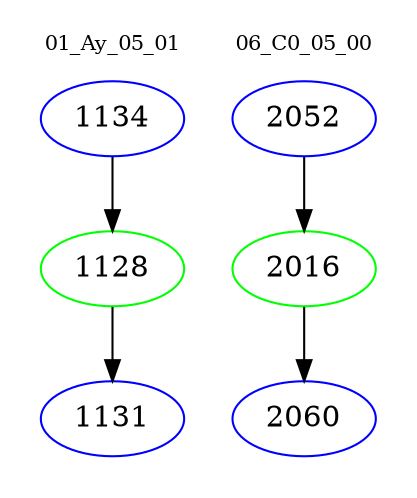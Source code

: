 digraph{
subgraph cluster_0 {
color = white
label = "01_Ay_05_01";
fontsize=10;
T0_1134 [label="1134", color="blue"]
T0_1134 -> T0_1128 [color="black"]
T0_1128 [label="1128", color="green"]
T0_1128 -> T0_1131 [color="black"]
T0_1131 [label="1131", color="blue"]
}
subgraph cluster_1 {
color = white
label = "06_C0_05_00";
fontsize=10;
T1_2052 [label="2052", color="blue"]
T1_2052 -> T1_2016 [color="black"]
T1_2016 [label="2016", color="green"]
T1_2016 -> T1_2060 [color="black"]
T1_2060 [label="2060", color="blue"]
}
}
